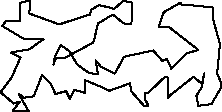 unitsize(0.001cm);
// 23195.2
draw((2995,264)--(2993,624));
draw((2993,624)--(2944,632));
draw((2944,632)--(2658,360));
draw((2658,360)--(2597,349));
draw((2597,349)--(2592,248));
draw((2592,248)--(2656,128));
draw((2656,128)--(2581,121));
draw((2581,121)--(2347,388));
draw((2347,388)--(2334,523));
draw((2334,523)--(1962,389));
draw((1962,389)--(1828,456));
draw((1828,456)--(1529,581));
draw((1529,581)--(1541,354));
draw((1541,354)--(1346,408));
draw((1346,408)--(1272,246));
draw((1272,246)--(1203,385));
draw((1203,385)--(1017,333));
draw((1017,333)--(931,512));
draw((931,512)--(781,670));
draw((781,670)--(634,294));
draw((634,294)--(460,267));
draw((460,267)--(366,339));
draw((366,339)--(547,25));
draw((547,25)--(264,36));
draw((264,36)--(387,199));
draw((387,199)--(278,165));
draw((278,165)--(202,233));
draw((202,233)--(47,363));
draw((47,363)--(240,619));
draw((240,619)--(401,980));
draw((401,980)--(235,1059));
draw((235,1059)--(241,1069));
draw((241,1069)--(555,1121));
draw((555,1121)--(778,1282));
draw((778,1282)--(811,1295));
draw((811,1295)--(464,1302));
draw((464,1302)--(80,1533));
draw((80,1533)--(149,1629));
draw((149,1629)--(386,1616));
draw((386,1616)--(394,1944));
draw((394,1944)--(571,1982));
draw((571,1982)--(555,1753));
draw((555,1753)--(1082,1561));
draw((1082,1561)--(1632,1742));
draw((1632,1742)--(1623,1723));
draw((1623,1723)--(1646,1817));
draw((1646,1817)--(1787,1902));
draw((1787,1902)--(1994,1852));
draw((1994,1852)--(2050,1833));
draw((2050,1833)--(2214,1977));
draw((2214,1977)--(2374,1944));
draw((2374,1944)--(2356,1568));
draw((2356,1568)--(2221,1578));
draw((2221,1578)--(2028,1736));
draw((2028,1736)--(1768,1578));
draw((1768,1578)--(1699,1294));
draw((1699,1294)--(1677,1238));
draw((1677,1238)--(1179,969));
draw((1179,969)--(1021,962));
draw((1021,962)--(981,848));
draw((981,848)--(997,942));
draw((997,942)--(1009,1001));
draw((1009,1001)--(1109,1196));
draw((1109,1196)--(1264,1090));
draw((1264,1090)--(1393,859));
draw((1393,859)--(1604,706));
draw((1604,706)--(1766,678));
draw((1766,678)--(1766,692));
draw((1766,692)--(1725,927));
draw((1725,927)--(1819,814));
draw((1819,814)--(2067,694));
draw((2067,694)--(2223,990));
draw((2223,990)--(2740,1101));
draw((2740,1101)--(2901,920));
draw((2901,920)--(2982,949));
draw((2982,949)--(3023,871));
draw((3023,871)--(3060,781));
draw((3060,781)--(3332,1049));
draw((3332,1049)--(3535,1112));
draw((3535,1112)--(3007,1524));
draw((3007,1524)--(2834,1512));
draw((2834,1512)--(2927,1777));
draw((2927,1777)--(3220,1945));
draw((3220,1945)--(3248,1906));
draw((3248,1906)--(3373,1902));
draw((3373,1902)--(3786,1862));
draw((3786,1862)--(3805,1619));
draw((3805,1619)--(3918,1217));
draw((3918,1217)--(3868,697));
draw((3868,697)--(3935,540));
draw((3935,540)--(3946,459));
draw((3946,459)--(3766,154));
draw((3766,154)--(3538,125));
draw((3538,125)--(3503,301));
draw((3503,301)--(3600,459));
draw((3600,459)--(3642,699));
draw((3642,699)--(3599,514));
draw((3599,514)--(3452,637));
draw((3452,637)--(3062,329));
draw((3062,329)--(2995,264));

